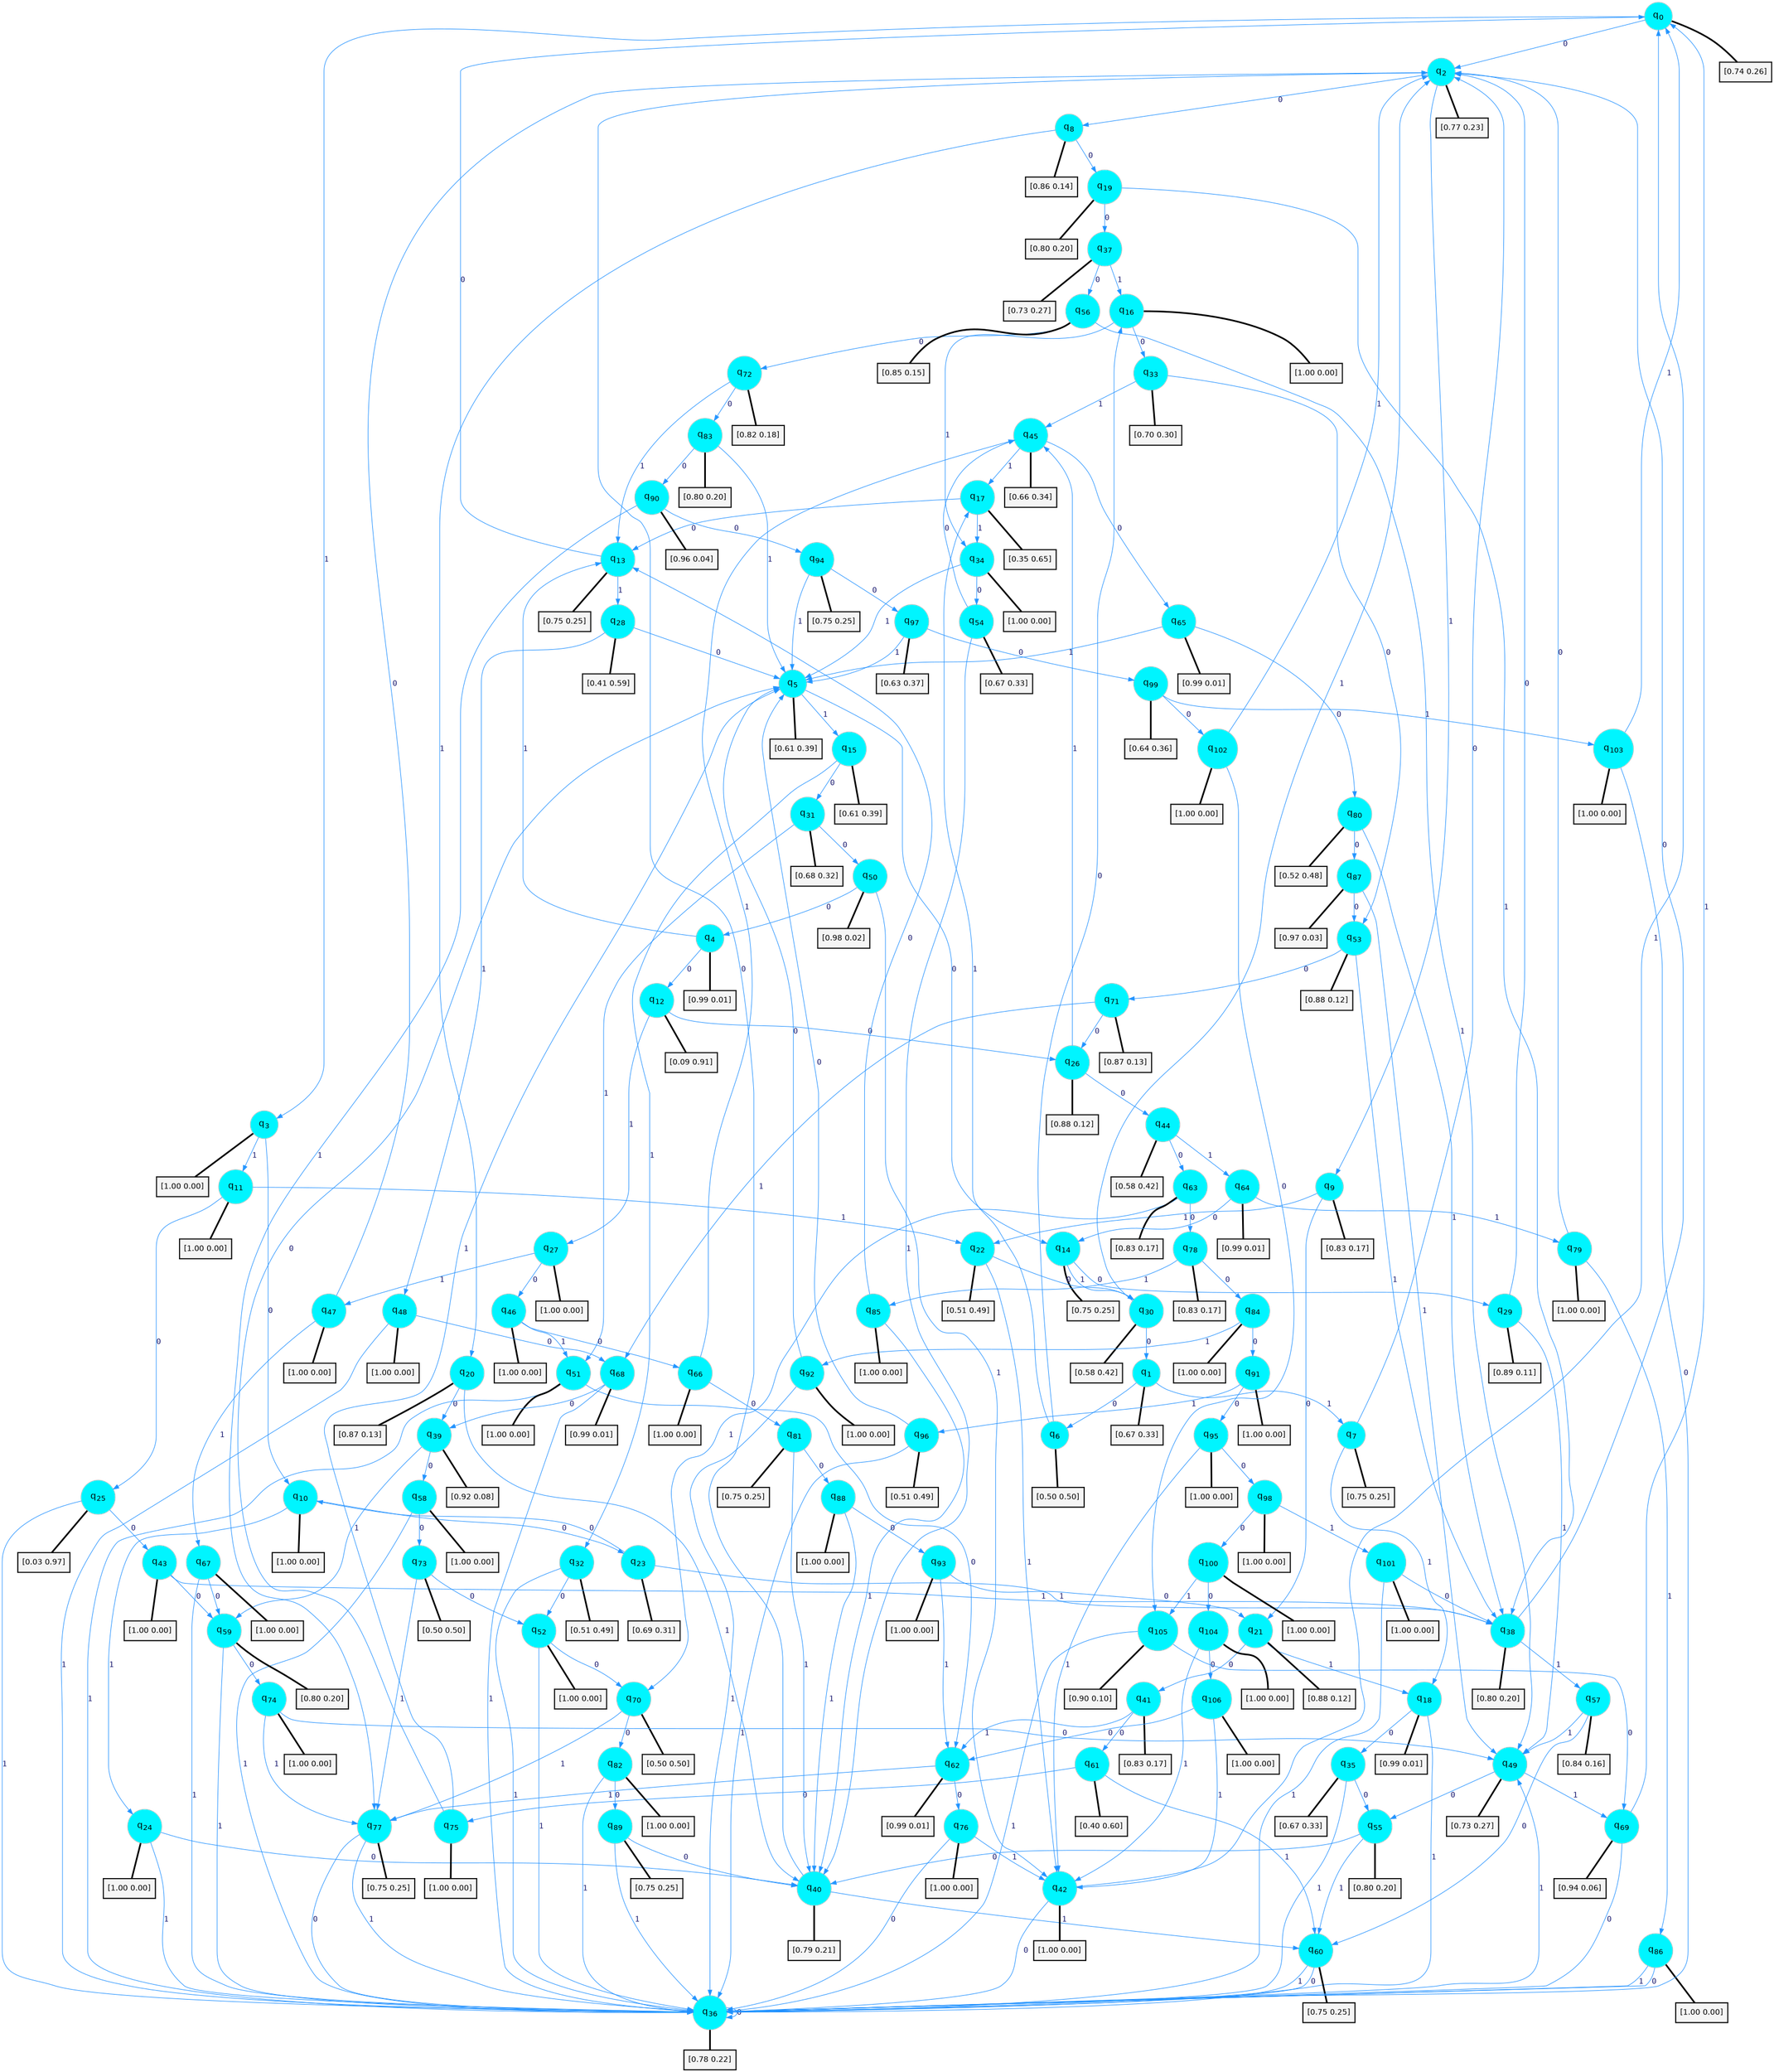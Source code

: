 digraph G {
graph [
bgcolor=transparent, dpi=300, rankdir=TD, size="40,25"];
node [
color=gray, fillcolor=turquoise1, fontcolor=black, fontname=Helvetica, fontsize=16, fontweight=bold, shape=circle, style=filled];
edge [
arrowsize=1, color=dodgerblue1, fontcolor=midnightblue, fontname=courier, fontweight=bold, penwidth=1, style=solid, weight=20];
0[label=<q<SUB>0</SUB>>];
1[label=<q<SUB>1</SUB>>];
2[label=<q<SUB>2</SUB>>];
3[label=<q<SUB>3</SUB>>];
4[label=<q<SUB>4</SUB>>];
5[label=<q<SUB>5</SUB>>];
6[label=<q<SUB>6</SUB>>];
7[label=<q<SUB>7</SUB>>];
8[label=<q<SUB>8</SUB>>];
9[label=<q<SUB>9</SUB>>];
10[label=<q<SUB>10</SUB>>];
11[label=<q<SUB>11</SUB>>];
12[label=<q<SUB>12</SUB>>];
13[label=<q<SUB>13</SUB>>];
14[label=<q<SUB>14</SUB>>];
15[label=<q<SUB>15</SUB>>];
16[label=<q<SUB>16</SUB>>];
17[label=<q<SUB>17</SUB>>];
18[label=<q<SUB>18</SUB>>];
19[label=<q<SUB>19</SUB>>];
20[label=<q<SUB>20</SUB>>];
21[label=<q<SUB>21</SUB>>];
22[label=<q<SUB>22</SUB>>];
23[label=<q<SUB>23</SUB>>];
24[label=<q<SUB>24</SUB>>];
25[label=<q<SUB>25</SUB>>];
26[label=<q<SUB>26</SUB>>];
27[label=<q<SUB>27</SUB>>];
28[label=<q<SUB>28</SUB>>];
29[label=<q<SUB>29</SUB>>];
30[label=<q<SUB>30</SUB>>];
31[label=<q<SUB>31</SUB>>];
32[label=<q<SUB>32</SUB>>];
33[label=<q<SUB>33</SUB>>];
34[label=<q<SUB>34</SUB>>];
35[label=<q<SUB>35</SUB>>];
36[label=<q<SUB>36</SUB>>];
37[label=<q<SUB>37</SUB>>];
38[label=<q<SUB>38</SUB>>];
39[label=<q<SUB>39</SUB>>];
40[label=<q<SUB>40</SUB>>];
41[label=<q<SUB>41</SUB>>];
42[label=<q<SUB>42</SUB>>];
43[label=<q<SUB>43</SUB>>];
44[label=<q<SUB>44</SUB>>];
45[label=<q<SUB>45</SUB>>];
46[label=<q<SUB>46</SUB>>];
47[label=<q<SUB>47</SUB>>];
48[label=<q<SUB>48</SUB>>];
49[label=<q<SUB>49</SUB>>];
50[label=<q<SUB>50</SUB>>];
51[label=<q<SUB>51</SUB>>];
52[label=<q<SUB>52</SUB>>];
53[label=<q<SUB>53</SUB>>];
54[label=<q<SUB>54</SUB>>];
55[label=<q<SUB>55</SUB>>];
56[label=<q<SUB>56</SUB>>];
57[label=<q<SUB>57</SUB>>];
58[label=<q<SUB>58</SUB>>];
59[label=<q<SUB>59</SUB>>];
60[label=<q<SUB>60</SUB>>];
61[label=<q<SUB>61</SUB>>];
62[label=<q<SUB>62</SUB>>];
63[label=<q<SUB>63</SUB>>];
64[label=<q<SUB>64</SUB>>];
65[label=<q<SUB>65</SUB>>];
66[label=<q<SUB>66</SUB>>];
67[label=<q<SUB>67</SUB>>];
68[label=<q<SUB>68</SUB>>];
69[label=<q<SUB>69</SUB>>];
70[label=<q<SUB>70</SUB>>];
71[label=<q<SUB>71</SUB>>];
72[label=<q<SUB>72</SUB>>];
73[label=<q<SUB>73</SUB>>];
74[label=<q<SUB>74</SUB>>];
75[label=<q<SUB>75</SUB>>];
76[label=<q<SUB>76</SUB>>];
77[label=<q<SUB>77</SUB>>];
78[label=<q<SUB>78</SUB>>];
79[label=<q<SUB>79</SUB>>];
80[label=<q<SUB>80</SUB>>];
81[label=<q<SUB>81</SUB>>];
82[label=<q<SUB>82</SUB>>];
83[label=<q<SUB>83</SUB>>];
84[label=<q<SUB>84</SUB>>];
85[label=<q<SUB>85</SUB>>];
86[label=<q<SUB>86</SUB>>];
87[label=<q<SUB>87</SUB>>];
88[label=<q<SUB>88</SUB>>];
89[label=<q<SUB>89</SUB>>];
90[label=<q<SUB>90</SUB>>];
91[label=<q<SUB>91</SUB>>];
92[label=<q<SUB>92</SUB>>];
93[label=<q<SUB>93</SUB>>];
94[label=<q<SUB>94</SUB>>];
95[label=<q<SUB>95</SUB>>];
96[label=<q<SUB>96</SUB>>];
97[label=<q<SUB>97</SUB>>];
98[label=<q<SUB>98</SUB>>];
99[label=<q<SUB>99</SUB>>];
100[label=<q<SUB>100</SUB>>];
101[label=<q<SUB>101</SUB>>];
102[label=<q<SUB>102</SUB>>];
103[label=<q<SUB>103</SUB>>];
104[label=<q<SUB>104</SUB>>];
105[label=<q<SUB>105</SUB>>];
106[label=<q<SUB>106</SUB>>];
107[label="[0.74 0.26]", shape=box,fontcolor=black, fontname=Helvetica, fontsize=14, penwidth=2, fillcolor=whitesmoke,color=black];
108[label="[0.67 0.33]", shape=box,fontcolor=black, fontname=Helvetica, fontsize=14, penwidth=2, fillcolor=whitesmoke,color=black];
109[label="[0.77 0.23]", shape=box,fontcolor=black, fontname=Helvetica, fontsize=14, penwidth=2, fillcolor=whitesmoke,color=black];
110[label="[1.00 0.00]", shape=box,fontcolor=black, fontname=Helvetica, fontsize=14, penwidth=2, fillcolor=whitesmoke,color=black];
111[label="[0.99 0.01]", shape=box,fontcolor=black, fontname=Helvetica, fontsize=14, penwidth=2, fillcolor=whitesmoke,color=black];
112[label="[0.61 0.39]", shape=box,fontcolor=black, fontname=Helvetica, fontsize=14, penwidth=2, fillcolor=whitesmoke,color=black];
113[label="[0.50 0.50]", shape=box,fontcolor=black, fontname=Helvetica, fontsize=14, penwidth=2, fillcolor=whitesmoke,color=black];
114[label="[0.75 0.25]", shape=box,fontcolor=black, fontname=Helvetica, fontsize=14, penwidth=2, fillcolor=whitesmoke,color=black];
115[label="[0.86 0.14]", shape=box,fontcolor=black, fontname=Helvetica, fontsize=14, penwidth=2, fillcolor=whitesmoke,color=black];
116[label="[0.83 0.17]", shape=box,fontcolor=black, fontname=Helvetica, fontsize=14, penwidth=2, fillcolor=whitesmoke,color=black];
117[label="[1.00 0.00]", shape=box,fontcolor=black, fontname=Helvetica, fontsize=14, penwidth=2, fillcolor=whitesmoke,color=black];
118[label="[1.00 0.00]", shape=box,fontcolor=black, fontname=Helvetica, fontsize=14, penwidth=2, fillcolor=whitesmoke,color=black];
119[label="[0.09 0.91]", shape=box,fontcolor=black, fontname=Helvetica, fontsize=14, penwidth=2, fillcolor=whitesmoke,color=black];
120[label="[0.75 0.25]", shape=box,fontcolor=black, fontname=Helvetica, fontsize=14, penwidth=2, fillcolor=whitesmoke,color=black];
121[label="[0.75 0.25]", shape=box,fontcolor=black, fontname=Helvetica, fontsize=14, penwidth=2, fillcolor=whitesmoke,color=black];
122[label="[0.61 0.39]", shape=box,fontcolor=black, fontname=Helvetica, fontsize=14, penwidth=2, fillcolor=whitesmoke,color=black];
123[label="[1.00 0.00]", shape=box,fontcolor=black, fontname=Helvetica, fontsize=14, penwidth=2, fillcolor=whitesmoke,color=black];
124[label="[0.35 0.65]", shape=box,fontcolor=black, fontname=Helvetica, fontsize=14, penwidth=2, fillcolor=whitesmoke,color=black];
125[label="[0.99 0.01]", shape=box,fontcolor=black, fontname=Helvetica, fontsize=14, penwidth=2, fillcolor=whitesmoke,color=black];
126[label="[0.80 0.20]", shape=box,fontcolor=black, fontname=Helvetica, fontsize=14, penwidth=2, fillcolor=whitesmoke,color=black];
127[label="[0.87 0.13]", shape=box,fontcolor=black, fontname=Helvetica, fontsize=14, penwidth=2, fillcolor=whitesmoke,color=black];
128[label="[0.88 0.12]", shape=box,fontcolor=black, fontname=Helvetica, fontsize=14, penwidth=2, fillcolor=whitesmoke,color=black];
129[label="[0.51 0.49]", shape=box,fontcolor=black, fontname=Helvetica, fontsize=14, penwidth=2, fillcolor=whitesmoke,color=black];
130[label="[0.69 0.31]", shape=box,fontcolor=black, fontname=Helvetica, fontsize=14, penwidth=2, fillcolor=whitesmoke,color=black];
131[label="[1.00 0.00]", shape=box,fontcolor=black, fontname=Helvetica, fontsize=14, penwidth=2, fillcolor=whitesmoke,color=black];
132[label="[0.03 0.97]", shape=box,fontcolor=black, fontname=Helvetica, fontsize=14, penwidth=2, fillcolor=whitesmoke,color=black];
133[label="[0.88 0.12]", shape=box,fontcolor=black, fontname=Helvetica, fontsize=14, penwidth=2, fillcolor=whitesmoke,color=black];
134[label="[1.00 0.00]", shape=box,fontcolor=black, fontname=Helvetica, fontsize=14, penwidth=2, fillcolor=whitesmoke,color=black];
135[label="[0.41 0.59]", shape=box,fontcolor=black, fontname=Helvetica, fontsize=14, penwidth=2, fillcolor=whitesmoke,color=black];
136[label="[0.89 0.11]", shape=box,fontcolor=black, fontname=Helvetica, fontsize=14, penwidth=2, fillcolor=whitesmoke,color=black];
137[label="[0.58 0.42]", shape=box,fontcolor=black, fontname=Helvetica, fontsize=14, penwidth=2, fillcolor=whitesmoke,color=black];
138[label="[0.68 0.32]", shape=box,fontcolor=black, fontname=Helvetica, fontsize=14, penwidth=2, fillcolor=whitesmoke,color=black];
139[label="[0.51 0.49]", shape=box,fontcolor=black, fontname=Helvetica, fontsize=14, penwidth=2, fillcolor=whitesmoke,color=black];
140[label="[0.70 0.30]", shape=box,fontcolor=black, fontname=Helvetica, fontsize=14, penwidth=2, fillcolor=whitesmoke,color=black];
141[label="[1.00 0.00]", shape=box,fontcolor=black, fontname=Helvetica, fontsize=14, penwidth=2, fillcolor=whitesmoke,color=black];
142[label="[0.67 0.33]", shape=box,fontcolor=black, fontname=Helvetica, fontsize=14, penwidth=2, fillcolor=whitesmoke,color=black];
143[label="[0.78 0.22]", shape=box,fontcolor=black, fontname=Helvetica, fontsize=14, penwidth=2, fillcolor=whitesmoke,color=black];
144[label="[0.73 0.27]", shape=box,fontcolor=black, fontname=Helvetica, fontsize=14, penwidth=2, fillcolor=whitesmoke,color=black];
145[label="[0.80 0.20]", shape=box,fontcolor=black, fontname=Helvetica, fontsize=14, penwidth=2, fillcolor=whitesmoke,color=black];
146[label="[0.92 0.08]", shape=box,fontcolor=black, fontname=Helvetica, fontsize=14, penwidth=2, fillcolor=whitesmoke,color=black];
147[label="[0.79 0.21]", shape=box,fontcolor=black, fontname=Helvetica, fontsize=14, penwidth=2, fillcolor=whitesmoke,color=black];
148[label="[0.83 0.17]", shape=box,fontcolor=black, fontname=Helvetica, fontsize=14, penwidth=2, fillcolor=whitesmoke,color=black];
149[label="[1.00 0.00]", shape=box,fontcolor=black, fontname=Helvetica, fontsize=14, penwidth=2, fillcolor=whitesmoke,color=black];
150[label="[1.00 0.00]", shape=box,fontcolor=black, fontname=Helvetica, fontsize=14, penwidth=2, fillcolor=whitesmoke,color=black];
151[label="[0.58 0.42]", shape=box,fontcolor=black, fontname=Helvetica, fontsize=14, penwidth=2, fillcolor=whitesmoke,color=black];
152[label="[0.66 0.34]", shape=box,fontcolor=black, fontname=Helvetica, fontsize=14, penwidth=2, fillcolor=whitesmoke,color=black];
153[label="[1.00 0.00]", shape=box,fontcolor=black, fontname=Helvetica, fontsize=14, penwidth=2, fillcolor=whitesmoke,color=black];
154[label="[1.00 0.00]", shape=box,fontcolor=black, fontname=Helvetica, fontsize=14, penwidth=2, fillcolor=whitesmoke,color=black];
155[label="[1.00 0.00]", shape=box,fontcolor=black, fontname=Helvetica, fontsize=14, penwidth=2, fillcolor=whitesmoke,color=black];
156[label="[0.73 0.27]", shape=box,fontcolor=black, fontname=Helvetica, fontsize=14, penwidth=2, fillcolor=whitesmoke,color=black];
157[label="[0.98 0.02]", shape=box,fontcolor=black, fontname=Helvetica, fontsize=14, penwidth=2, fillcolor=whitesmoke,color=black];
158[label="[1.00 0.00]", shape=box,fontcolor=black, fontname=Helvetica, fontsize=14, penwidth=2, fillcolor=whitesmoke,color=black];
159[label="[1.00 0.00]", shape=box,fontcolor=black, fontname=Helvetica, fontsize=14, penwidth=2, fillcolor=whitesmoke,color=black];
160[label="[0.88 0.12]", shape=box,fontcolor=black, fontname=Helvetica, fontsize=14, penwidth=2, fillcolor=whitesmoke,color=black];
161[label="[0.67 0.33]", shape=box,fontcolor=black, fontname=Helvetica, fontsize=14, penwidth=2, fillcolor=whitesmoke,color=black];
162[label="[0.80 0.20]", shape=box,fontcolor=black, fontname=Helvetica, fontsize=14, penwidth=2, fillcolor=whitesmoke,color=black];
163[label="[0.85 0.15]", shape=box,fontcolor=black, fontname=Helvetica, fontsize=14, penwidth=2, fillcolor=whitesmoke,color=black];
164[label="[0.84 0.16]", shape=box,fontcolor=black, fontname=Helvetica, fontsize=14, penwidth=2, fillcolor=whitesmoke,color=black];
165[label="[1.00 0.00]", shape=box,fontcolor=black, fontname=Helvetica, fontsize=14, penwidth=2, fillcolor=whitesmoke,color=black];
166[label="[0.80 0.20]", shape=box,fontcolor=black, fontname=Helvetica, fontsize=14, penwidth=2, fillcolor=whitesmoke,color=black];
167[label="[0.75 0.25]", shape=box,fontcolor=black, fontname=Helvetica, fontsize=14, penwidth=2, fillcolor=whitesmoke,color=black];
168[label="[0.40 0.60]", shape=box,fontcolor=black, fontname=Helvetica, fontsize=14, penwidth=2, fillcolor=whitesmoke,color=black];
169[label="[0.99 0.01]", shape=box,fontcolor=black, fontname=Helvetica, fontsize=14, penwidth=2, fillcolor=whitesmoke,color=black];
170[label="[0.83 0.17]", shape=box,fontcolor=black, fontname=Helvetica, fontsize=14, penwidth=2, fillcolor=whitesmoke,color=black];
171[label="[0.99 0.01]", shape=box,fontcolor=black, fontname=Helvetica, fontsize=14, penwidth=2, fillcolor=whitesmoke,color=black];
172[label="[0.99 0.01]", shape=box,fontcolor=black, fontname=Helvetica, fontsize=14, penwidth=2, fillcolor=whitesmoke,color=black];
173[label="[1.00 0.00]", shape=box,fontcolor=black, fontname=Helvetica, fontsize=14, penwidth=2, fillcolor=whitesmoke,color=black];
174[label="[1.00 0.00]", shape=box,fontcolor=black, fontname=Helvetica, fontsize=14, penwidth=2, fillcolor=whitesmoke,color=black];
175[label="[0.99 0.01]", shape=box,fontcolor=black, fontname=Helvetica, fontsize=14, penwidth=2, fillcolor=whitesmoke,color=black];
176[label="[0.94 0.06]", shape=box,fontcolor=black, fontname=Helvetica, fontsize=14, penwidth=2, fillcolor=whitesmoke,color=black];
177[label="[0.50 0.50]", shape=box,fontcolor=black, fontname=Helvetica, fontsize=14, penwidth=2, fillcolor=whitesmoke,color=black];
178[label="[0.87 0.13]", shape=box,fontcolor=black, fontname=Helvetica, fontsize=14, penwidth=2, fillcolor=whitesmoke,color=black];
179[label="[0.82 0.18]", shape=box,fontcolor=black, fontname=Helvetica, fontsize=14, penwidth=2, fillcolor=whitesmoke,color=black];
180[label="[0.50 0.50]", shape=box,fontcolor=black, fontname=Helvetica, fontsize=14, penwidth=2, fillcolor=whitesmoke,color=black];
181[label="[1.00 0.00]", shape=box,fontcolor=black, fontname=Helvetica, fontsize=14, penwidth=2, fillcolor=whitesmoke,color=black];
182[label="[1.00 0.00]", shape=box,fontcolor=black, fontname=Helvetica, fontsize=14, penwidth=2, fillcolor=whitesmoke,color=black];
183[label="[1.00 0.00]", shape=box,fontcolor=black, fontname=Helvetica, fontsize=14, penwidth=2, fillcolor=whitesmoke,color=black];
184[label="[0.75 0.25]", shape=box,fontcolor=black, fontname=Helvetica, fontsize=14, penwidth=2, fillcolor=whitesmoke,color=black];
185[label="[0.83 0.17]", shape=box,fontcolor=black, fontname=Helvetica, fontsize=14, penwidth=2, fillcolor=whitesmoke,color=black];
186[label="[1.00 0.00]", shape=box,fontcolor=black, fontname=Helvetica, fontsize=14, penwidth=2, fillcolor=whitesmoke,color=black];
187[label="[0.52 0.48]", shape=box,fontcolor=black, fontname=Helvetica, fontsize=14, penwidth=2, fillcolor=whitesmoke,color=black];
188[label="[0.75 0.25]", shape=box,fontcolor=black, fontname=Helvetica, fontsize=14, penwidth=2, fillcolor=whitesmoke,color=black];
189[label="[1.00 0.00]", shape=box,fontcolor=black, fontname=Helvetica, fontsize=14, penwidth=2, fillcolor=whitesmoke,color=black];
190[label="[0.80 0.20]", shape=box,fontcolor=black, fontname=Helvetica, fontsize=14, penwidth=2, fillcolor=whitesmoke,color=black];
191[label="[1.00 0.00]", shape=box,fontcolor=black, fontname=Helvetica, fontsize=14, penwidth=2, fillcolor=whitesmoke,color=black];
192[label="[1.00 0.00]", shape=box,fontcolor=black, fontname=Helvetica, fontsize=14, penwidth=2, fillcolor=whitesmoke,color=black];
193[label="[1.00 0.00]", shape=box,fontcolor=black, fontname=Helvetica, fontsize=14, penwidth=2, fillcolor=whitesmoke,color=black];
194[label="[0.97 0.03]", shape=box,fontcolor=black, fontname=Helvetica, fontsize=14, penwidth=2, fillcolor=whitesmoke,color=black];
195[label="[1.00 0.00]", shape=box,fontcolor=black, fontname=Helvetica, fontsize=14, penwidth=2, fillcolor=whitesmoke,color=black];
196[label="[0.75 0.25]", shape=box,fontcolor=black, fontname=Helvetica, fontsize=14, penwidth=2, fillcolor=whitesmoke,color=black];
197[label="[0.96 0.04]", shape=box,fontcolor=black, fontname=Helvetica, fontsize=14, penwidth=2, fillcolor=whitesmoke,color=black];
198[label="[1.00 0.00]", shape=box,fontcolor=black, fontname=Helvetica, fontsize=14, penwidth=2, fillcolor=whitesmoke,color=black];
199[label="[1.00 0.00]", shape=box,fontcolor=black, fontname=Helvetica, fontsize=14, penwidth=2, fillcolor=whitesmoke,color=black];
200[label="[1.00 0.00]", shape=box,fontcolor=black, fontname=Helvetica, fontsize=14, penwidth=2, fillcolor=whitesmoke,color=black];
201[label="[0.75 0.25]", shape=box,fontcolor=black, fontname=Helvetica, fontsize=14, penwidth=2, fillcolor=whitesmoke,color=black];
202[label="[1.00 0.00]", shape=box,fontcolor=black, fontname=Helvetica, fontsize=14, penwidth=2, fillcolor=whitesmoke,color=black];
203[label="[0.51 0.49]", shape=box,fontcolor=black, fontname=Helvetica, fontsize=14, penwidth=2, fillcolor=whitesmoke,color=black];
204[label="[0.63 0.37]", shape=box,fontcolor=black, fontname=Helvetica, fontsize=14, penwidth=2, fillcolor=whitesmoke,color=black];
205[label="[1.00 0.00]", shape=box,fontcolor=black, fontname=Helvetica, fontsize=14, penwidth=2, fillcolor=whitesmoke,color=black];
206[label="[0.64 0.36]", shape=box,fontcolor=black, fontname=Helvetica, fontsize=14, penwidth=2, fillcolor=whitesmoke,color=black];
207[label="[1.00 0.00]", shape=box,fontcolor=black, fontname=Helvetica, fontsize=14, penwidth=2, fillcolor=whitesmoke,color=black];
208[label="[1.00 0.00]", shape=box,fontcolor=black, fontname=Helvetica, fontsize=14, penwidth=2, fillcolor=whitesmoke,color=black];
209[label="[1.00 0.00]", shape=box,fontcolor=black, fontname=Helvetica, fontsize=14, penwidth=2, fillcolor=whitesmoke,color=black];
210[label="[1.00 0.00]", shape=box,fontcolor=black, fontname=Helvetica, fontsize=14, penwidth=2, fillcolor=whitesmoke,color=black];
211[label="[1.00 0.00]", shape=box,fontcolor=black, fontname=Helvetica, fontsize=14, penwidth=2, fillcolor=whitesmoke,color=black];
212[label="[0.90 0.10]", shape=box,fontcolor=black, fontname=Helvetica, fontsize=14, penwidth=2, fillcolor=whitesmoke,color=black];
213[label="[1.00 0.00]", shape=box,fontcolor=black, fontname=Helvetica, fontsize=14, penwidth=2, fillcolor=whitesmoke,color=black];
0->2 [label=0];
0->3 [label=1];
0->107 [arrowhead=none, penwidth=3,color=black];
1->6 [label=0];
1->7 [label=1];
1->108 [arrowhead=none, penwidth=3,color=black];
2->8 [label=0];
2->9 [label=1];
2->109 [arrowhead=none, penwidth=3,color=black];
3->10 [label=0];
3->11 [label=1];
3->110 [arrowhead=none, penwidth=3,color=black];
4->12 [label=0];
4->13 [label=1];
4->111 [arrowhead=none, penwidth=3,color=black];
5->14 [label=0];
5->15 [label=1];
5->112 [arrowhead=none, penwidth=3,color=black];
6->16 [label=0];
6->17 [label=1];
6->113 [arrowhead=none, penwidth=3,color=black];
7->2 [label=0];
7->18 [label=1];
7->114 [arrowhead=none, penwidth=3,color=black];
8->19 [label=0];
8->20 [label=1];
8->115 [arrowhead=none, penwidth=3,color=black];
9->21 [label=0];
9->22 [label=1];
9->116 [arrowhead=none, penwidth=3,color=black];
10->23 [label=0];
10->24 [label=1];
10->117 [arrowhead=none, penwidth=3,color=black];
11->25 [label=0];
11->22 [label=1];
11->118 [arrowhead=none, penwidth=3,color=black];
12->26 [label=0];
12->27 [label=1];
12->119 [arrowhead=none, penwidth=3,color=black];
13->0 [label=0];
13->28 [label=1];
13->120 [arrowhead=none, penwidth=3,color=black];
14->29 [label=0];
14->30 [label=1];
14->121 [arrowhead=none, penwidth=3,color=black];
15->31 [label=0];
15->32 [label=1];
15->122 [arrowhead=none, penwidth=3,color=black];
16->33 [label=0];
16->34 [label=1];
16->123 [arrowhead=none, penwidth=3,color=black];
17->13 [label=0];
17->34 [label=1];
17->124 [arrowhead=none, penwidth=3,color=black];
18->35 [label=0];
18->36 [label=1];
18->125 [arrowhead=none, penwidth=3,color=black];
19->37 [label=0];
19->38 [label=1];
19->126 [arrowhead=none, penwidth=3,color=black];
20->39 [label=0];
20->40 [label=1];
20->127 [arrowhead=none, penwidth=3,color=black];
21->41 [label=0];
21->18 [label=1];
21->128 [arrowhead=none, penwidth=3,color=black];
22->30 [label=0];
22->42 [label=1];
22->129 [arrowhead=none, penwidth=3,color=black];
23->10 [label=0];
23->38 [label=1];
23->130 [arrowhead=none, penwidth=3,color=black];
24->40 [label=0];
24->36 [label=1];
24->131 [arrowhead=none, penwidth=3,color=black];
25->43 [label=0];
25->36 [label=1];
25->132 [arrowhead=none, penwidth=3,color=black];
26->44 [label=0];
26->45 [label=1];
26->133 [arrowhead=none, penwidth=3,color=black];
27->46 [label=0];
27->47 [label=1];
27->134 [arrowhead=none, penwidth=3,color=black];
28->5 [label=0];
28->48 [label=1];
28->135 [arrowhead=none, penwidth=3,color=black];
29->2 [label=0];
29->49 [label=1];
29->136 [arrowhead=none, penwidth=3,color=black];
30->1 [label=0];
30->2 [label=1];
30->137 [arrowhead=none, penwidth=3,color=black];
31->50 [label=0];
31->51 [label=1];
31->138 [arrowhead=none, penwidth=3,color=black];
32->52 [label=0];
32->36 [label=1];
32->139 [arrowhead=none, penwidth=3,color=black];
33->53 [label=0];
33->45 [label=1];
33->140 [arrowhead=none, penwidth=3,color=black];
34->54 [label=0];
34->5 [label=1];
34->141 [arrowhead=none, penwidth=3,color=black];
35->55 [label=0];
35->36 [label=1];
35->142 [arrowhead=none, penwidth=3,color=black];
36->36 [label=0];
36->49 [label=1];
36->143 [arrowhead=none, penwidth=3,color=black];
37->56 [label=0];
37->16 [label=1];
37->144 [arrowhead=none, penwidth=3,color=black];
38->2 [label=0];
38->57 [label=1];
38->145 [arrowhead=none, penwidth=3,color=black];
39->58 [label=0];
39->59 [label=1];
39->146 [arrowhead=none, penwidth=3,color=black];
40->2 [label=0];
40->60 [label=1];
40->147 [arrowhead=none, penwidth=3,color=black];
41->61 [label=0];
41->62 [label=1];
41->148 [arrowhead=none, penwidth=3,color=black];
42->36 [label=0];
42->0 [label=1];
42->149 [arrowhead=none, penwidth=3,color=black];
43->59 [label=0];
43->38 [label=1];
43->150 [arrowhead=none, penwidth=3,color=black];
44->63 [label=0];
44->64 [label=1];
44->151 [arrowhead=none, penwidth=3,color=black];
45->65 [label=0];
45->17 [label=1];
45->152 [arrowhead=none, penwidth=3,color=black];
46->66 [label=0];
46->51 [label=1];
46->153 [arrowhead=none, penwidth=3,color=black];
47->2 [label=0];
47->67 [label=1];
47->154 [arrowhead=none, penwidth=3,color=black];
48->68 [label=0];
48->36 [label=1];
48->155 [arrowhead=none, penwidth=3,color=black];
49->55 [label=0];
49->69 [label=1];
49->156 [arrowhead=none, penwidth=3,color=black];
50->4 [label=0];
50->42 [label=1];
50->157 [arrowhead=none, penwidth=3,color=black];
51->62 [label=0];
51->36 [label=1];
51->158 [arrowhead=none, penwidth=3,color=black];
52->70 [label=0];
52->36 [label=1];
52->159 [arrowhead=none, penwidth=3,color=black];
53->71 [label=0];
53->38 [label=1];
53->160 [arrowhead=none, penwidth=3,color=black];
54->45 [label=0];
54->40 [label=1];
54->161 [arrowhead=none, penwidth=3,color=black];
55->40 [label=0];
55->60 [label=1];
55->162 [arrowhead=none, penwidth=3,color=black];
56->72 [label=0];
56->49 [label=1];
56->163 [arrowhead=none, penwidth=3,color=black];
57->60 [label=0];
57->49 [label=1];
57->164 [arrowhead=none, penwidth=3,color=black];
58->73 [label=0];
58->36 [label=1];
58->165 [arrowhead=none, penwidth=3,color=black];
59->74 [label=0];
59->36 [label=1];
59->166 [arrowhead=none, penwidth=3,color=black];
60->36 [label=0];
60->36 [label=1];
60->167 [arrowhead=none, penwidth=3,color=black];
61->75 [label=0];
61->60 [label=1];
61->168 [arrowhead=none, penwidth=3,color=black];
62->76 [label=0];
62->77 [label=1];
62->169 [arrowhead=none, penwidth=3,color=black];
63->78 [label=0];
63->70 [label=1];
63->170 [arrowhead=none, penwidth=3,color=black];
64->14 [label=0];
64->79 [label=1];
64->171 [arrowhead=none, penwidth=3,color=black];
65->80 [label=0];
65->5 [label=1];
65->172 [arrowhead=none, penwidth=3,color=black];
66->81 [label=0];
66->45 [label=1];
66->173 [arrowhead=none, penwidth=3,color=black];
67->59 [label=0];
67->36 [label=1];
67->174 [arrowhead=none, penwidth=3,color=black];
68->39 [label=0];
68->36 [label=1];
68->175 [arrowhead=none, penwidth=3,color=black];
69->36 [label=0];
69->0 [label=1];
69->176 [arrowhead=none, penwidth=3,color=black];
70->82 [label=0];
70->77 [label=1];
70->177 [arrowhead=none, penwidth=3,color=black];
71->26 [label=0];
71->68 [label=1];
71->178 [arrowhead=none, penwidth=3,color=black];
72->83 [label=0];
72->13 [label=1];
72->179 [arrowhead=none, penwidth=3,color=black];
73->52 [label=0];
73->77 [label=1];
73->180 [arrowhead=none, penwidth=3,color=black];
74->49 [label=0];
74->77 [label=1];
74->181 [arrowhead=none, penwidth=3,color=black];
75->5 [label=0];
75->5 [label=1];
75->182 [arrowhead=none, penwidth=3,color=black];
76->36 [label=0];
76->42 [label=1];
76->183 [arrowhead=none, penwidth=3,color=black];
77->36 [label=0];
77->36 [label=1];
77->184 [arrowhead=none, penwidth=3,color=black];
78->84 [label=0];
78->85 [label=1];
78->185 [arrowhead=none, penwidth=3,color=black];
79->2 [label=0];
79->86 [label=1];
79->186 [arrowhead=none, penwidth=3,color=black];
80->87 [label=0];
80->38 [label=1];
80->187 [arrowhead=none, penwidth=3,color=black];
81->88 [label=0];
81->40 [label=1];
81->188 [arrowhead=none, penwidth=3,color=black];
82->89 [label=0];
82->36 [label=1];
82->189 [arrowhead=none, penwidth=3,color=black];
83->90 [label=0];
83->5 [label=1];
83->190 [arrowhead=none, penwidth=3,color=black];
84->91 [label=0];
84->92 [label=1];
84->191 [arrowhead=none, penwidth=3,color=black];
85->13 [label=0];
85->40 [label=1];
85->192 [arrowhead=none, penwidth=3,color=black];
86->36 [label=0];
86->36 [label=1];
86->193 [arrowhead=none, penwidth=3,color=black];
87->53 [label=0];
87->49 [label=1];
87->194 [arrowhead=none, penwidth=3,color=black];
88->93 [label=0];
88->40 [label=1];
88->195 [arrowhead=none, penwidth=3,color=black];
89->40 [label=0];
89->36 [label=1];
89->196 [arrowhead=none, penwidth=3,color=black];
90->94 [label=0];
90->77 [label=1];
90->197 [arrowhead=none, penwidth=3,color=black];
91->95 [label=0];
91->96 [label=1];
91->198 [arrowhead=none, penwidth=3,color=black];
92->5 [label=0];
92->36 [label=1];
92->199 [arrowhead=none, penwidth=3,color=black];
93->21 [label=0];
93->62 [label=1];
93->200 [arrowhead=none, penwidth=3,color=black];
94->97 [label=0];
94->5 [label=1];
94->201 [arrowhead=none, penwidth=3,color=black];
95->98 [label=0];
95->42 [label=1];
95->202 [arrowhead=none, penwidth=3,color=black];
96->5 [label=0];
96->36 [label=1];
96->203 [arrowhead=none, penwidth=3,color=black];
97->99 [label=0];
97->5 [label=1];
97->204 [arrowhead=none, penwidth=3,color=black];
98->100 [label=0];
98->101 [label=1];
98->205 [arrowhead=none, penwidth=3,color=black];
99->102 [label=0];
99->103 [label=1];
99->206 [arrowhead=none, penwidth=3,color=black];
100->104 [label=0];
100->105 [label=1];
100->207 [arrowhead=none, penwidth=3,color=black];
101->38 [label=0];
101->36 [label=1];
101->208 [arrowhead=none, penwidth=3,color=black];
102->105 [label=0];
102->2 [label=1];
102->209 [arrowhead=none, penwidth=3,color=black];
103->36 [label=0];
103->0 [label=1];
103->210 [arrowhead=none, penwidth=3,color=black];
104->106 [label=0];
104->42 [label=1];
104->211 [arrowhead=none, penwidth=3,color=black];
105->69 [label=0];
105->36 [label=1];
105->212 [arrowhead=none, penwidth=3,color=black];
106->62 [label=0];
106->42 [label=1];
106->213 [arrowhead=none, penwidth=3,color=black];
}
